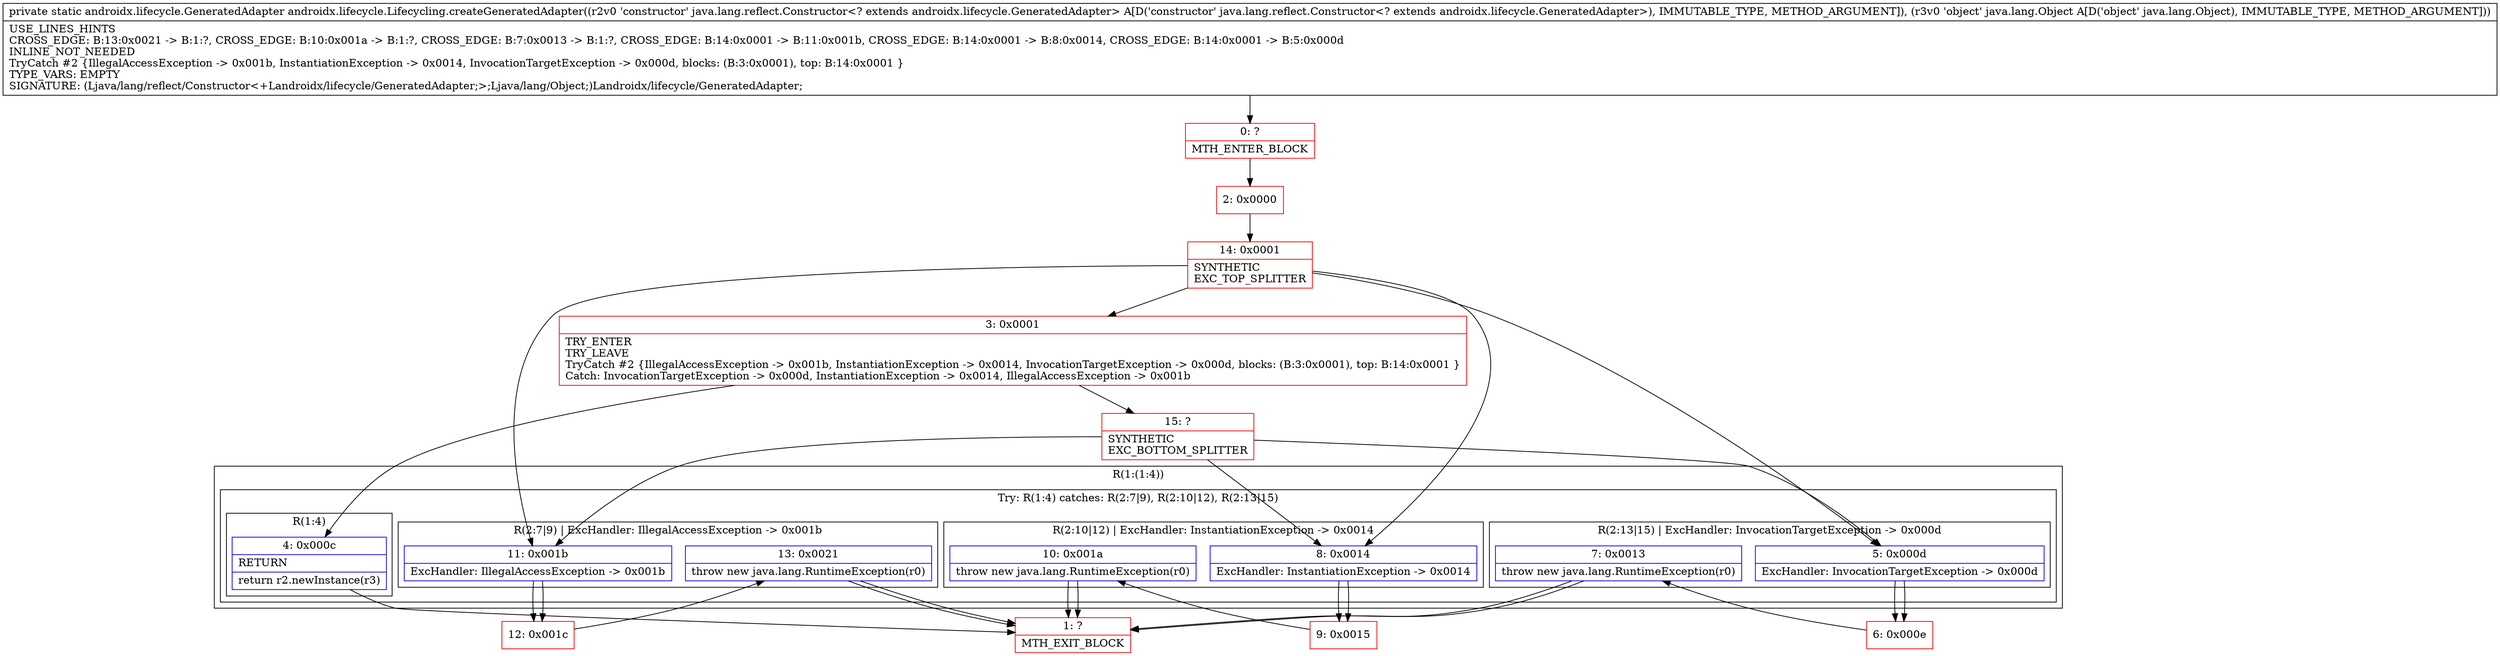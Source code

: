 digraph "CFG forandroidx.lifecycle.Lifecycling.createGeneratedAdapter(Ljava\/lang\/reflect\/Constructor;Ljava\/lang\/Object;)Landroidx\/lifecycle\/GeneratedAdapter;" {
subgraph cluster_Region_1161139043 {
label = "R(1:(1:4))";
node [shape=record,color=blue];
subgraph cluster_TryCatchRegion_1300949753 {
label = "Try: R(1:4) catches: R(2:7|9), R(2:10|12), R(2:13|15)";
node [shape=record,color=blue];
subgraph cluster_Region_81648912 {
label = "R(1:4)";
node [shape=record,color=blue];
Node_4 [shape=record,label="{4\:\ 0x000c|RETURN\l|return r2.newInstance(r3)\l}"];
}
subgraph cluster_Region_862075403 {
label = "R(2:7|9) | ExcHandler: IllegalAccessException \-\> 0x001b\l";
node [shape=record,color=blue];
Node_11 [shape=record,label="{11\:\ 0x001b|ExcHandler: IllegalAccessException \-\> 0x001b\l}"];
Node_13 [shape=record,label="{13\:\ 0x0021|throw new java.lang.RuntimeException(r0)\l}"];
}
subgraph cluster_Region_1520765327 {
label = "R(2:10|12) | ExcHandler: InstantiationException \-\> 0x0014\l";
node [shape=record,color=blue];
Node_8 [shape=record,label="{8\:\ 0x0014|ExcHandler: InstantiationException \-\> 0x0014\l}"];
Node_10 [shape=record,label="{10\:\ 0x001a|throw new java.lang.RuntimeException(r0)\l}"];
}
subgraph cluster_Region_1080225024 {
label = "R(2:13|15) | ExcHandler: InvocationTargetException \-\> 0x000d\l";
node [shape=record,color=blue];
Node_5 [shape=record,label="{5\:\ 0x000d|ExcHandler: InvocationTargetException \-\> 0x000d\l}"];
Node_7 [shape=record,label="{7\:\ 0x0013|throw new java.lang.RuntimeException(r0)\l}"];
}
}
}
subgraph cluster_Region_862075403 {
label = "R(2:7|9) | ExcHandler: IllegalAccessException \-\> 0x001b\l";
node [shape=record,color=blue];
Node_11 [shape=record,label="{11\:\ 0x001b|ExcHandler: IllegalAccessException \-\> 0x001b\l}"];
Node_13 [shape=record,label="{13\:\ 0x0021|throw new java.lang.RuntimeException(r0)\l}"];
}
subgraph cluster_Region_1520765327 {
label = "R(2:10|12) | ExcHandler: InstantiationException \-\> 0x0014\l";
node [shape=record,color=blue];
Node_8 [shape=record,label="{8\:\ 0x0014|ExcHandler: InstantiationException \-\> 0x0014\l}"];
Node_10 [shape=record,label="{10\:\ 0x001a|throw new java.lang.RuntimeException(r0)\l}"];
}
subgraph cluster_Region_1080225024 {
label = "R(2:13|15) | ExcHandler: InvocationTargetException \-\> 0x000d\l";
node [shape=record,color=blue];
Node_5 [shape=record,label="{5\:\ 0x000d|ExcHandler: InvocationTargetException \-\> 0x000d\l}"];
Node_7 [shape=record,label="{7\:\ 0x0013|throw new java.lang.RuntimeException(r0)\l}"];
}
Node_0 [shape=record,color=red,label="{0\:\ ?|MTH_ENTER_BLOCK\l}"];
Node_2 [shape=record,color=red,label="{2\:\ 0x0000}"];
Node_14 [shape=record,color=red,label="{14\:\ 0x0001|SYNTHETIC\lEXC_TOP_SPLITTER\l}"];
Node_3 [shape=record,color=red,label="{3\:\ 0x0001|TRY_ENTER\lTRY_LEAVE\lTryCatch #2 \{IllegalAccessException \-\> 0x001b, InstantiationException \-\> 0x0014, InvocationTargetException \-\> 0x000d, blocks: (B:3:0x0001), top: B:14:0x0001 \}\lCatch: InvocationTargetException \-\> 0x000d, InstantiationException \-\> 0x0014, IllegalAccessException \-\> 0x001b\l}"];
Node_1 [shape=record,color=red,label="{1\:\ ?|MTH_EXIT_BLOCK\l}"];
Node_15 [shape=record,color=red,label="{15\:\ ?|SYNTHETIC\lEXC_BOTTOM_SPLITTER\l}"];
Node_12 [shape=record,color=red,label="{12\:\ 0x001c}"];
Node_9 [shape=record,color=red,label="{9\:\ 0x0015}"];
Node_6 [shape=record,color=red,label="{6\:\ 0x000e}"];
MethodNode[shape=record,label="{private static androidx.lifecycle.GeneratedAdapter androidx.lifecycle.Lifecycling.createGeneratedAdapter((r2v0 'constructor' java.lang.reflect.Constructor\<? extends androidx.lifecycle.GeneratedAdapter\> A[D('constructor' java.lang.reflect.Constructor\<? extends androidx.lifecycle.GeneratedAdapter\>), IMMUTABLE_TYPE, METHOD_ARGUMENT]), (r3v0 'object' java.lang.Object A[D('object' java.lang.Object), IMMUTABLE_TYPE, METHOD_ARGUMENT]))  | USE_LINES_HINTS\lCROSS_EDGE: B:13:0x0021 \-\> B:1:?, CROSS_EDGE: B:10:0x001a \-\> B:1:?, CROSS_EDGE: B:7:0x0013 \-\> B:1:?, CROSS_EDGE: B:14:0x0001 \-\> B:11:0x001b, CROSS_EDGE: B:14:0x0001 \-\> B:8:0x0014, CROSS_EDGE: B:14:0x0001 \-\> B:5:0x000d\lINLINE_NOT_NEEDED\lTryCatch #2 \{IllegalAccessException \-\> 0x001b, InstantiationException \-\> 0x0014, InvocationTargetException \-\> 0x000d, blocks: (B:3:0x0001), top: B:14:0x0001 \}\lTYPE_VARS: EMPTY\lSIGNATURE: (Ljava\/lang\/reflect\/Constructor\<+Landroidx\/lifecycle\/GeneratedAdapter;\>;Ljava\/lang\/Object;)Landroidx\/lifecycle\/GeneratedAdapter;\l}"];
MethodNode -> Node_0;Node_4 -> Node_1;
Node_11 -> Node_12;
Node_13 -> Node_1;
Node_8 -> Node_9;
Node_10 -> Node_1;
Node_5 -> Node_6;
Node_7 -> Node_1;
Node_11 -> Node_12;
Node_13 -> Node_1;
Node_8 -> Node_9;
Node_10 -> Node_1;
Node_5 -> Node_6;
Node_7 -> Node_1;
Node_0 -> Node_2;
Node_2 -> Node_14;
Node_14 -> Node_3;
Node_14 -> Node_11;
Node_14 -> Node_8;
Node_14 -> Node_5;
Node_3 -> Node_4;
Node_3 -> Node_15;
Node_15 -> Node_11;
Node_15 -> Node_8;
Node_15 -> Node_5;
Node_12 -> Node_13;
Node_9 -> Node_10;
Node_6 -> Node_7;
}

